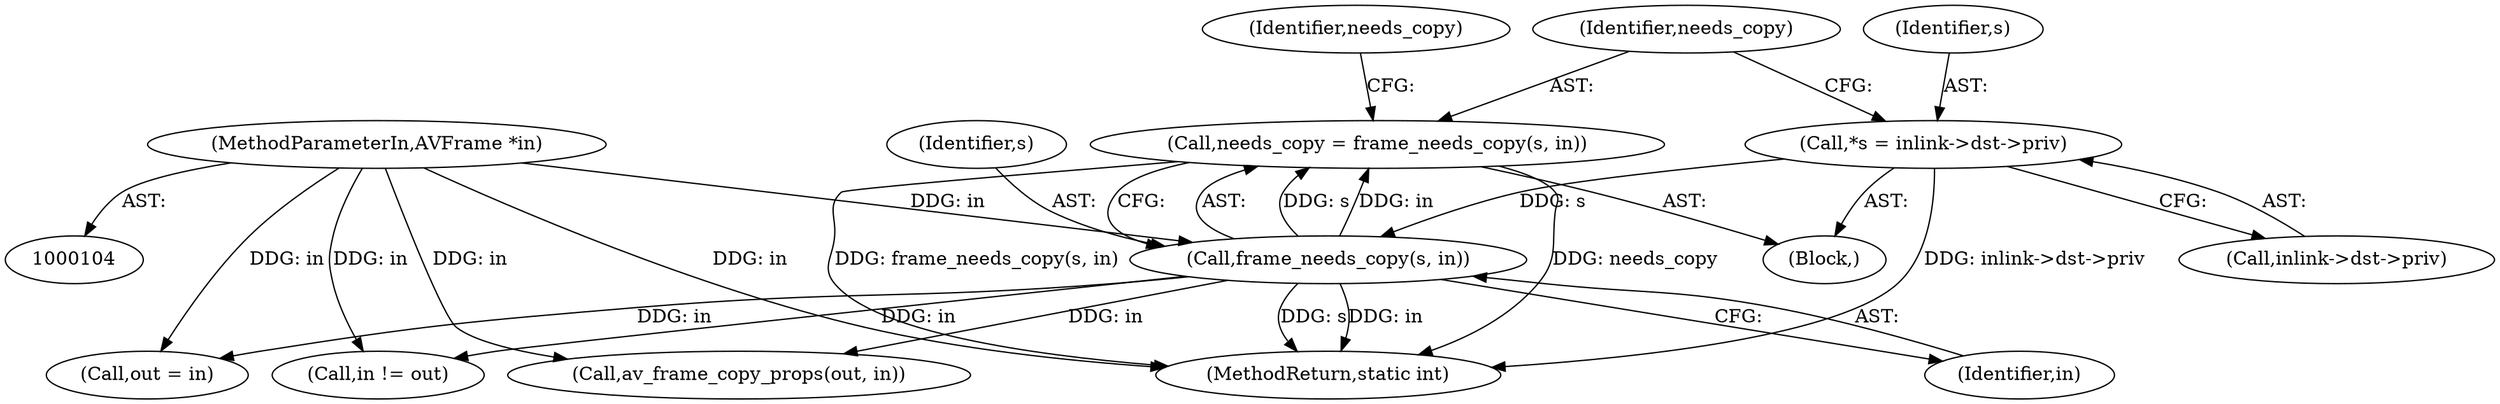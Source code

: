 digraph "0_FFmpeg_e43a0a232dbf6d3c161823c2e07c52e76227a1bc_7@API" {
"1000118" [label="(Call,needs_copy = frame_needs_copy(s, in))"];
"1000120" [label="(Call,frame_needs_copy(s, in))"];
"1000109" [label="(Call,*s = inlink->dst->priv)"];
"1000106" [label="(MethodParameterIn,AVFrame *in)"];
"1000120" [label="(Call,frame_needs_copy(s, in))"];
"1000111" [label="(Call,inlink->dst->priv)"];
"1000122" [label="(Identifier,in)"];
"1000172" [label="(Call,out = in)"];
"1000110" [label="(Identifier,s)"];
"1000121" [label="(Identifier,s)"];
"1000107" [label="(Block,)"];
"1000449" [label="(MethodReturn,static int)"];
"1000109" [label="(Call,*s = inlink->dst->priv)"];
"1000433" [label="(Call,in != out)"];
"1000124" [label="(Identifier,needs_copy)"];
"1000118" [label="(Call,needs_copy = frame_needs_copy(s, in))"];
"1000119" [label="(Identifier,needs_copy)"];
"1000166" [label="(Call,av_frame_copy_props(out, in))"];
"1000106" [label="(MethodParameterIn,AVFrame *in)"];
"1000118" -> "1000107"  [label="AST: "];
"1000118" -> "1000120"  [label="CFG: "];
"1000119" -> "1000118"  [label="AST: "];
"1000120" -> "1000118"  [label="AST: "];
"1000124" -> "1000118"  [label="CFG: "];
"1000118" -> "1000449"  [label="DDG: frame_needs_copy(s, in)"];
"1000118" -> "1000449"  [label="DDG: needs_copy"];
"1000120" -> "1000118"  [label="DDG: s"];
"1000120" -> "1000118"  [label="DDG: in"];
"1000120" -> "1000122"  [label="CFG: "];
"1000121" -> "1000120"  [label="AST: "];
"1000122" -> "1000120"  [label="AST: "];
"1000120" -> "1000449"  [label="DDG: s"];
"1000120" -> "1000449"  [label="DDG: in"];
"1000109" -> "1000120"  [label="DDG: s"];
"1000106" -> "1000120"  [label="DDG: in"];
"1000120" -> "1000166"  [label="DDG: in"];
"1000120" -> "1000172"  [label="DDG: in"];
"1000120" -> "1000433"  [label="DDG: in"];
"1000109" -> "1000107"  [label="AST: "];
"1000109" -> "1000111"  [label="CFG: "];
"1000110" -> "1000109"  [label="AST: "];
"1000111" -> "1000109"  [label="AST: "];
"1000119" -> "1000109"  [label="CFG: "];
"1000109" -> "1000449"  [label="DDG: inlink->dst->priv"];
"1000106" -> "1000104"  [label="AST: "];
"1000106" -> "1000449"  [label="DDG: in"];
"1000106" -> "1000166"  [label="DDG: in"];
"1000106" -> "1000172"  [label="DDG: in"];
"1000106" -> "1000433"  [label="DDG: in"];
}
